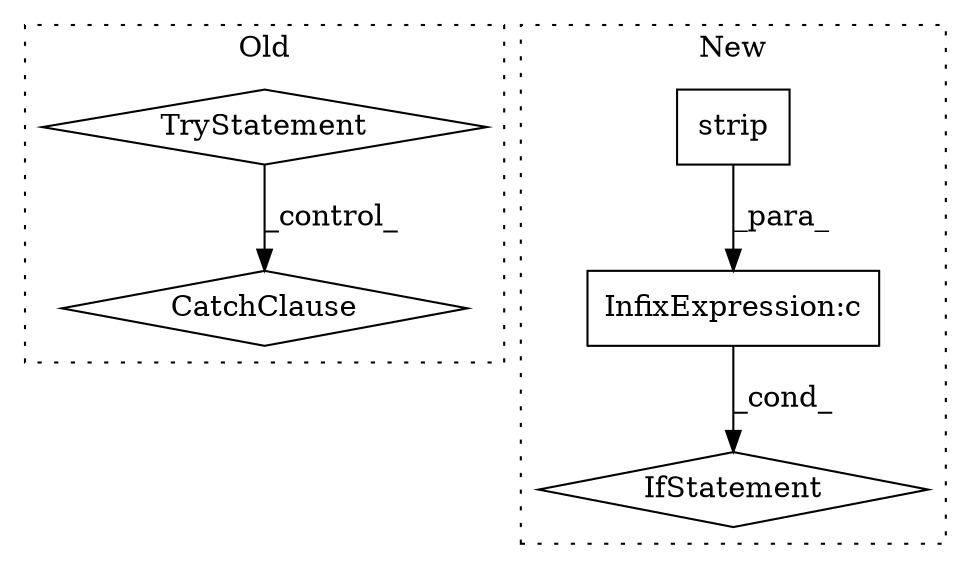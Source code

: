 digraph G {
subgraph cluster0 {
1 [label="TryStatement" a="54" s="19647" l="4" shape="diamond"];
3 [label="CatchClause" a="12" s="19730,19762" l="11,2" shape="diamond"];
label = "Old";
style="dotted";
}
subgraph cluster1 {
2 [label="strip" a="32" s="19812" l="7" shape="box"];
4 [label="IfStatement" a="25" s="19825,19901" l="4,2" shape="diamond"];
5 [label="InfixExpression:c" a="27" s="19861" l="4" shape="box"];
label = "New";
style="dotted";
}
1 -> 3 [label="_control_"];
2 -> 5 [label="_para_"];
5 -> 4 [label="_cond_"];
}